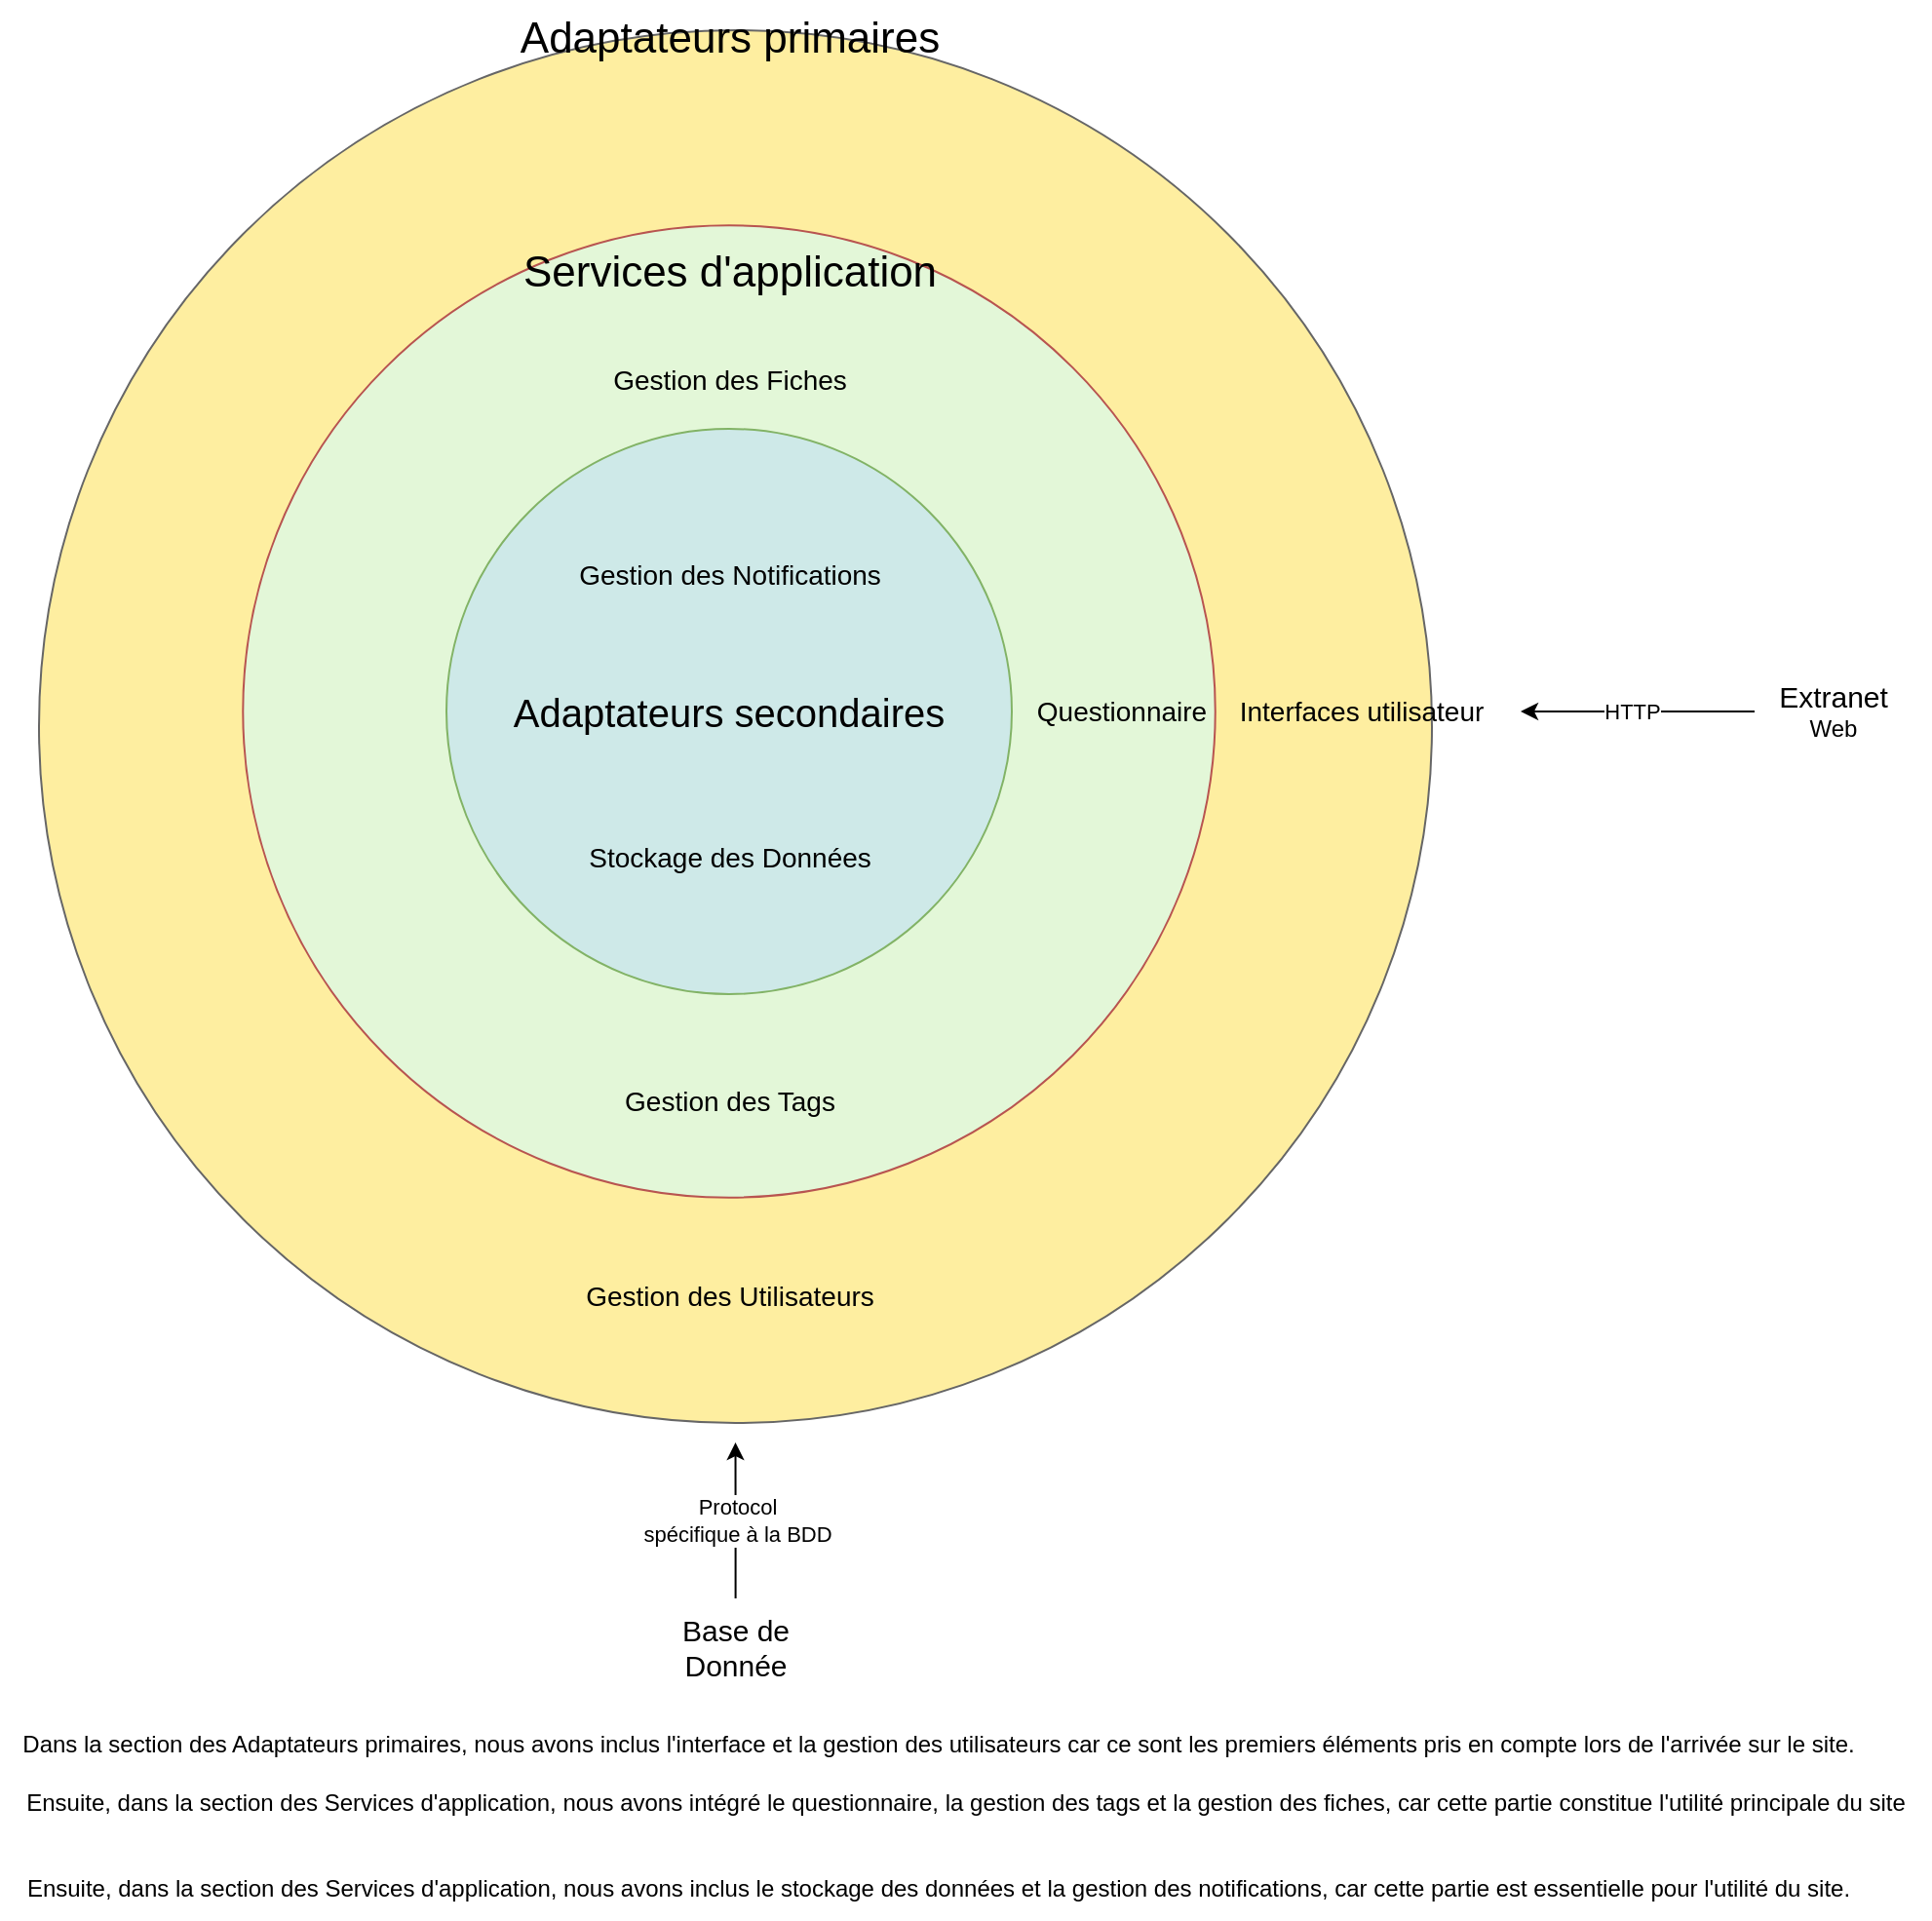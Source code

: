 <mxfile version="23.1.6" type="device">
  <diagram name="Page-1" id="Y-7ZhqLQ3pdVqvX0049E">
    <mxGraphModel dx="1493" dy="819" grid="1" gridSize="10" guides="1" tooltips="1" connect="1" arrows="1" fold="1" page="1" pageScale="1" pageWidth="827" pageHeight="1169" math="0" shadow="0">
      <root>
        <mxCell id="0" />
        <mxCell id="1" parent="0" />
        <mxCell id="M5rRubDB2MsP1WYWyr0x-1" value="" style="ellipse;whiteSpace=wrap;html=1;aspect=fixed;fillColor=#FEEEA0;strokeColor=#666666;fontColor=#333333;gradientColor=none;fillStyle=auto;" parent="1" vertex="1">
          <mxGeometry x="60" y="15.5" width="714.5" height="714.5" as="geometry" />
        </mxCell>
        <mxCell id="M5rRubDB2MsP1WYWyr0x-2" value="&lt;font style=&quot;font-size: 22px;&quot;&gt;Adaptateurs primaires&lt;/font&gt;" style="text;html=1;align=center;verticalAlign=middle;resizable=0;points=[];autosize=1;strokeColor=none;fillColor=none;" parent="1" vertex="1">
          <mxGeometry x="294" width="240" height="40" as="geometry" />
        </mxCell>
        <mxCell id="M5rRubDB2MsP1WYWyr0x-3" value="" style="ellipse;whiteSpace=wrap;html=1;aspect=fixed;fillColor=#E3F7D8;strokeColor=#b85450;" parent="1" vertex="1">
          <mxGeometry x="164.63" y="115.63" width="498.75" height="498.75" as="geometry" />
        </mxCell>
        <mxCell id="M5rRubDB2MsP1WYWyr0x-4" value="&lt;font style=&quot;font-size: 22px;&quot;&gt;Services d&#39;application&lt;/font&gt;" style="text;html=1;align=center;verticalAlign=middle;resizable=0;points=[];autosize=1;strokeColor=none;fillColor=none;" parent="1" vertex="1">
          <mxGeometry x="294" y="120" width="240" height="40" as="geometry" />
        </mxCell>
        <mxCell id="M5rRubDB2MsP1WYWyr0x-5" value="&lt;font style=&quot;font-size: 20px;&quot;&gt;Adaptateurs secondaires&lt;/font&gt;&lt;span style=&quot;color: rgb(236, 236, 236); font-family: Söhne, ui-sans-serif, system-ui, -apple-system, &amp;quot;Segoe UI&amp;quot;, Roboto, Ubuntu, Cantarell, &amp;quot;Noto Sans&amp;quot;, sans-serif, &amp;quot;Helvetica Neue&amp;quot;, Arial, &amp;quot;Apple Color Emoji&amp;quot;, &amp;quot;Segoe UI Emoji&amp;quot;, &amp;quot;Segoe UI Symbol&amp;quot;, &amp;quot;Noto Color Emoji&amp;quot;; font-size: 16px; text-align: left; background-color: rgb(33, 33, 33);&quot;&gt; &lt;/span&gt;" style="ellipse;whiteSpace=wrap;html=1;aspect=fixed;fillColor=#CEE9E8;strokeColor=#82b366;" parent="1" vertex="1">
          <mxGeometry x="269" y="220" width="290" height="290" as="geometry" />
        </mxCell>
        <mxCell id="M5rRubDB2MsP1WYWyr0x-6" value="&lt;font style=&quot;font-size: 14px;&quot;&gt;Gestion des Utilisateurs&lt;/font&gt;" style="text;html=1;align=center;verticalAlign=middle;resizable=0;points=[];autosize=1;strokeColor=none;fillColor=none;rotation=90;horizontal=0;flipV=1;flipH=0;" parent="1" vertex="1">
          <mxGeometry x="394" y="585" width="40" height="160" as="geometry" />
        </mxCell>
        <mxCell id="M5rRubDB2MsP1WYWyr0x-7" value="&lt;font style=&quot;font-size: 14px;&quot;&gt;Gestion des Fiches&lt;/font&gt;" style="text;html=1;align=center;verticalAlign=middle;resizable=0;points=[];autosize=1;strokeColor=none;fillColor=none;" parent="1" vertex="1">
          <mxGeometry x="344" y="180" width="140" height="30" as="geometry" />
        </mxCell>
        <mxCell id="M5rRubDB2MsP1WYWyr0x-8" value="&lt;font style=&quot;font-size: 14px;&quot;&gt;Questionnaire&lt;/font&gt;" style="text;html=1;align=center;verticalAlign=middle;resizable=0;points=[];autosize=1;strokeColor=none;fillColor=none;horizontal=0;flipV=1;rotation=90;" parent="1" vertex="1">
          <mxGeometry x="560" y="350" width="110" height="30" as="geometry" />
        </mxCell>
        <mxCell id="M5rRubDB2MsP1WYWyr0x-9" value="&lt;font style=&quot;font-size: 14px;&quot;&gt;Gestion des Tags &lt;/font&gt;" style="text;html=1;align=center;verticalAlign=middle;resizable=0;points=[];autosize=1;strokeColor=none;fillColor=none;" parent="1" vertex="1">
          <mxGeometry x="349" y="550" width="130" height="30" as="geometry" />
        </mxCell>
        <mxCell id="M5rRubDB2MsP1WYWyr0x-10" value="&lt;font style=&quot;font-size: 14px;&quot;&gt;Gestion des Notifications &lt;/font&gt;" style="text;html=1;align=center;verticalAlign=middle;resizable=0;points=[];autosize=1;strokeColor=none;fillColor=none;" parent="1" vertex="1">
          <mxGeometry x="324" y="280" width="180" height="30" as="geometry" />
        </mxCell>
        <mxCell id="M5rRubDB2MsP1WYWyr0x-11" value="&lt;font style=&quot;font-size: 14px;&quot;&gt;Stockage des Données&lt;/font&gt;" style="text;html=1;align=center;verticalAlign=middle;resizable=0;points=[];autosize=1;strokeColor=none;fillColor=none;" parent="1" vertex="1">
          <mxGeometry x="329" y="425" width="170" height="30" as="geometry" />
        </mxCell>
        <mxCell id="M5rRubDB2MsP1WYWyr0x-12" value="&lt;font style=&quot;font-size: 14px;&quot;&gt;Interfaces utilisateur&lt;/font&gt;" style="text;html=1;align=center;verticalAlign=middle;resizable=0;points=[];autosize=1;strokeColor=none;fillColor=none;horizontal=0;rotation=90;" parent="1" vertex="1">
          <mxGeometry x="663.38" y="350" width="150" height="30" as="geometry" />
        </mxCell>
        <mxCell id="w0auem0sTwTLmyj-GWDW-5" value="Protocol &lt;br&gt;spécifique à la BDD" style="edgeStyle=orthogonalEdgeStyle;rounded=0;orthogonalLoop=1;jettySize=auto;html=1;" parent="1" source="w0auem0sTwTLmyj-GWDW-3" edge="1">
          <mxGeometry relative="1" as="geometry">
            <mxPoint x="417.25" y="740" as="targetPoint" />
          </mxGeometry>
        </mxCell>
        <mxCell id="w0auem0sTwTLmyj-GWDW-3" value="&lt;font style=&quot;font-size: 15px;&quot;&gt;Base de &lt;br&gt;Donnée&lt;/font&gt;" style="text;html=1;align=center;verticalAlign=middle;resizable=0;points=[];autosize=1;strokeColor=none;fillColor=none;" parent="1" vertex="1">
          <mxGeometry x="377.25" y="820" width="80" height="50" as="geometry" />
        </mxCell>
        <mxCell id="w0auem0sTwTLmyj-GWDW-7" style="edgeStyle=orthogonalEdgeStyle;rounded=0;orthogonalLoop=1;jettySize=auto;html=1;" parent="1" source="w0auem0sTwTLmyj-GWDW-6" edge="1">
          <mxGeometry relative="1" as="geometry">
            <mxPoint x="820" y="365.0" as="targetPoint" />
          </mxGeometry>
        </mxCell>
        <mxCell id="w0auem0sTwTLmyj-GWDW-8" value="HTTP" style="edgeLabel;html=1;align=center;verticalAlign=middle;resizable=0;points=[];" parent="w0auem0sTwTLmyj-GWDW-7" vertex="1" connectable="0">
          <mxGeometry x="0.052" y="-1" relative="1" as="geometry">
            <mxPoint as="offset" />
          </mxGeometry>
        </mxCell>
        <mxCell id="w0auem0sTwTLmyj-GWDW-6" value="&lt;span style=&quot;font-size: 15px;&quot;&gt;Extranet&lt;br&gt;&lt;/span&gt;Web" style="text;html=1;align=center;verticalAlign=middle;resizable=0;points=[];autosize=1;strokeColor=none;fillColor=none;" parent="1" vertex="1">
          <mxGeometry x="940" y="340" width="80" height="50" as="geometry" />
        </mxCell>
        <mxCell id="IWO48AfXjlOdZjK8NSt1-2" value="Dans la section des Adaptateurs primaires, nous avons inclus l&#39;interface et la gestion des utilisateurs car ce sont les premiers éléments pris en compte lors de l&#39;arrivée sur le site." style="text;html=1;align=center;verticalAlign=middle;resizable=0;points=[];autosize=1;strokeColor=none;fillColor=none;" vertex="1" parent="1">
          <mxGeometry x="40.5" y="880" width="960" height="30" as="geometry" />
        </mxCell>
        <mxCell id="IWO48AfXjlOdZjK8NSt1-3" value="Ensuite, dans la section des Services d&#39;application, nous avons intégré le questionnaire, la gestion des tags et la gestion des fiches, car cette partie constitue l&#39;utilité principale du site" style="text;html=1;align=center;verticalAlign=middle;resizable=0;points=[];autosize=1;strokeColor=none;fillColor=none;" vertex="1" parent="1">
          <mxGeometry x="40" y="910" width="990" height="30" as="geometry" />
        </mxCell>
        <mxCell id="IWO48AfXjlOdZjK8NSt1-4" value="Ensuite, dans la section des Services d&#39;application, nous avons inclus le stockage des données et la gestion des notifications, car cette partie est essentielle pour l&#39;utilité du site." style="text;html=1;align=center;verticalAlign=middle;resizable=0;points=[];autosize=1;strokeColor=none;fillColor=none;" vertex="1" parent="1">
          <mxGeometry x="40.5" y="954.38" width="960" height="30" as="geometry" />
        </mxCell>
      </root>
    </mxGraphModel>
  </diagram>
</mxfile>
